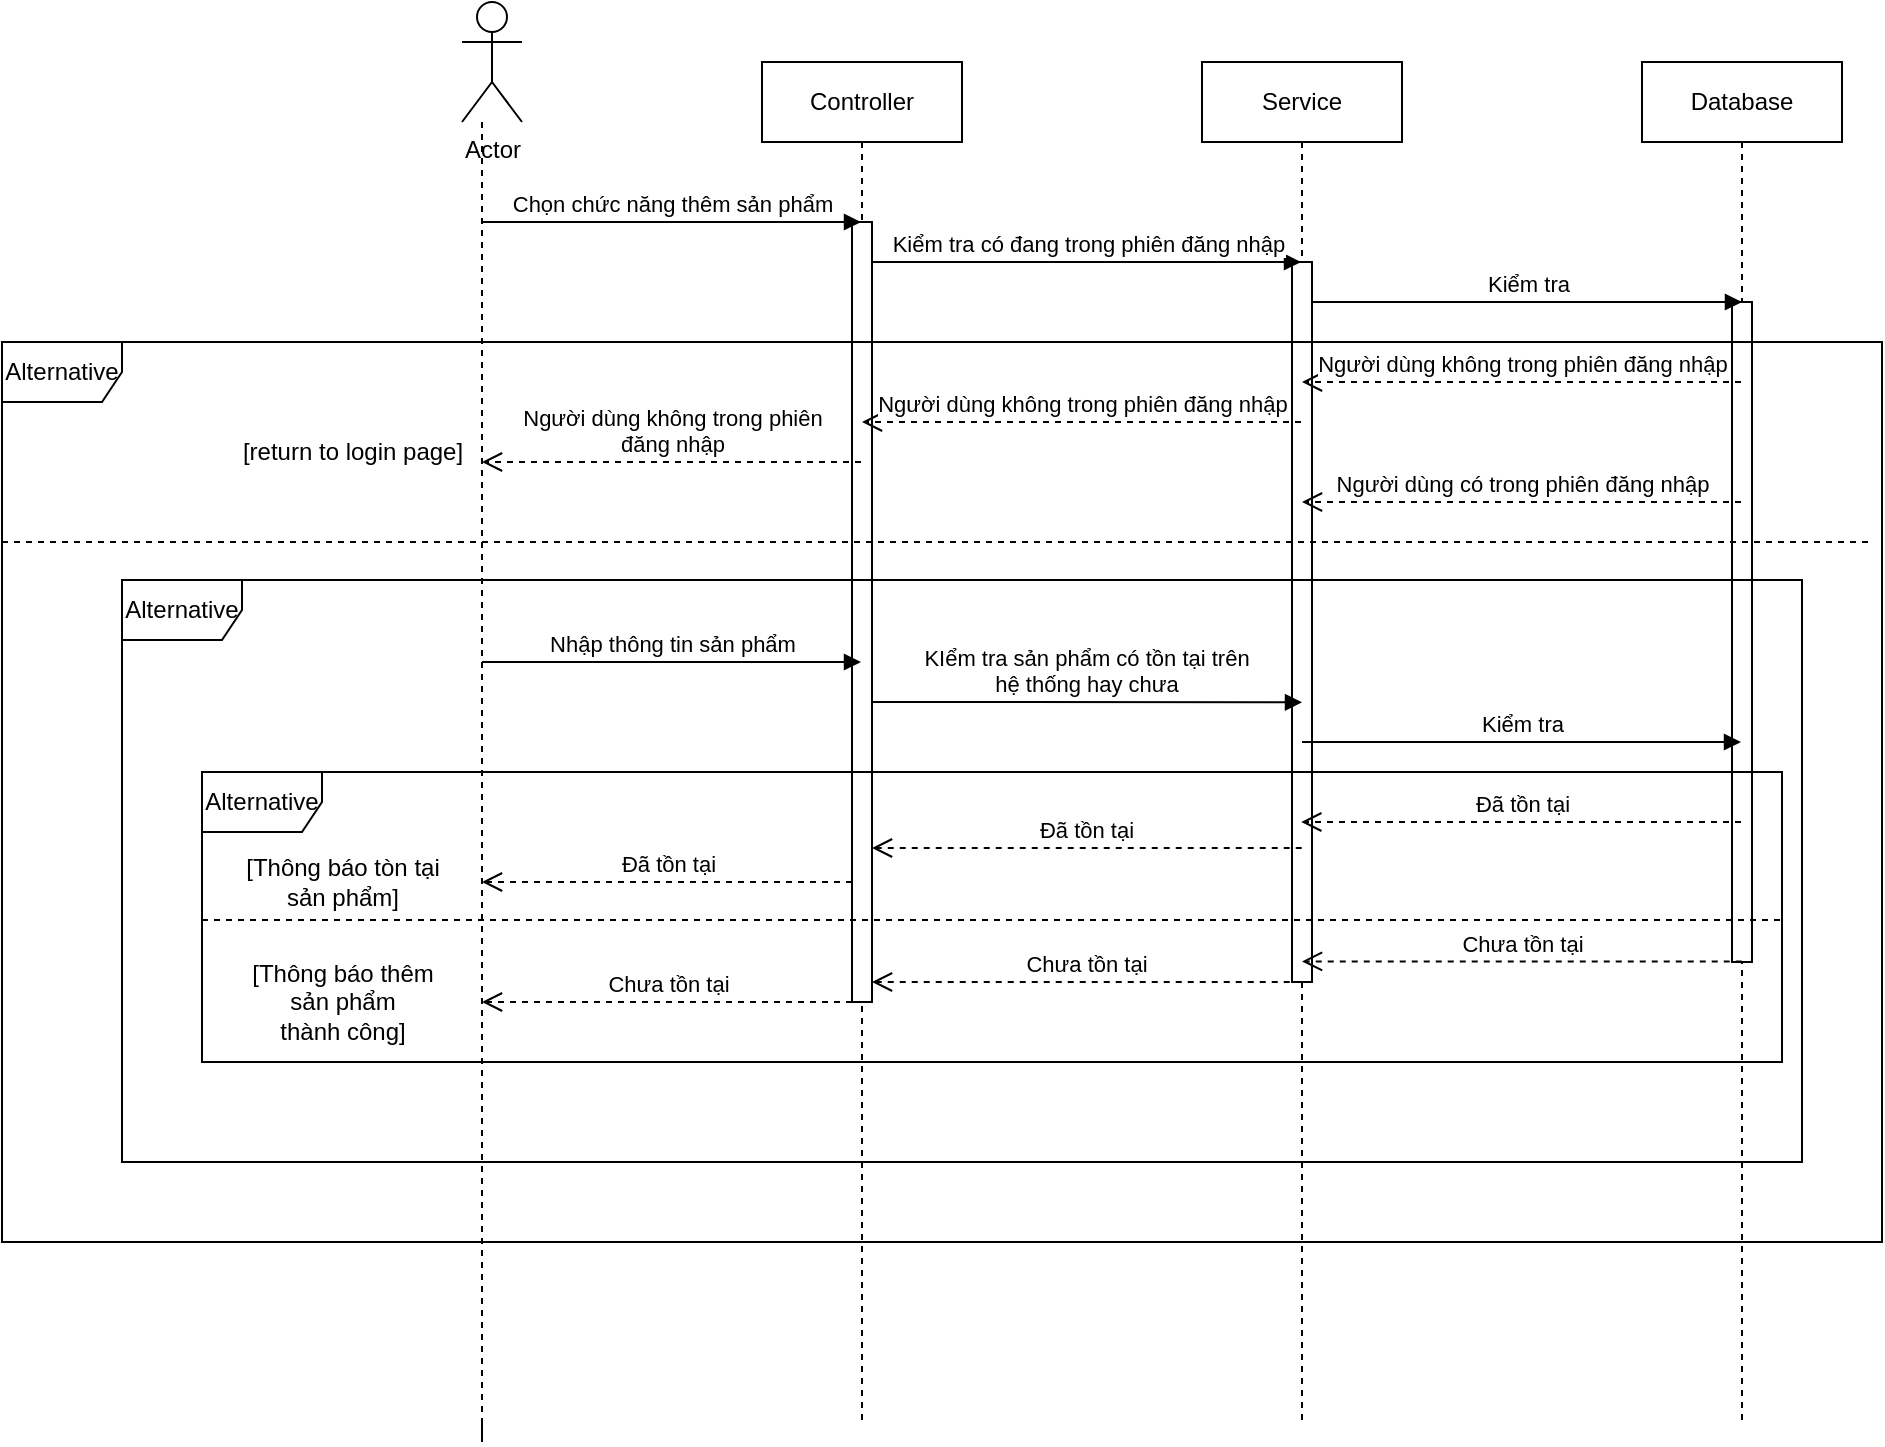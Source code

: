 <mxfile version="26.2.2">
  <diagram name="Page-1" id="dm-sqkfzcQsFfjxLKQQy">
    <mxGraphModel dx="1989" dy="571" grid="1" gridSize="10" guides="1" tooltips="1" connect="1" arrows="1" fold="1" page="1" pageScale="1" pageWidth="850" pageHeight="1100" math="0" shadow="0">
      <root>
        <mxCell id="0" />
        <mxCell id="1" parent="0" />
        <mxCell id="XnJzxSWm1YSVG15wzcQ_-61" value="Controller" style="shape=umlLifeline;perimeter=lifelinePerimeter;whiteSpace=wrap;html=1;container=1;dropTarget=0;collapsible=0;recursiveResize=0;outlineConnect=0;portConstraint=eastwest;newEdgeStyle={&quot;curved&quot;:0,&quot;rounded&quot;:0};" parent="1" vertex="1">
          <mxGeometry x="-150" y="190" width="100" height="680" as="geometry" />
        </mxCell>
        <mxCell id="XnJzxSWm1YSVG15wzcQ_-62" value="" style="html=1;points=[[0,0,0,0,5],[0,1,0,0,-5],[1,0,0,0,5],[1,1,0,0,-5]];perimeter=orthogonalPerimeter;outlineConnect=0;targetShapes=umlLifeline;portConstraint=eastwest;newEdgeStyle={&quot;curved&quot;:0,&quot;rounded&quot;:0};" parent="XnJzxSWm1YSVG15wzcQ_-61" vertex="1">
          <mxGeometry x="45" y="80" width="10" height="390" as="geometry" />
        </mxCell>
        <mxCell id="XnJzxSWm1YSVG15wzcQ_-63" style="edgeStyle=orthogonalEdgeStyle;rounded=0;orthogonalLoop=1;jettySize=auto;html=1;dashed=1;endArrow=none;startFill=0;" parent="1" source="XnJzxSWm1YSVG15wzcQ_-64" edge="1">
          <mxGeometry relative="1" as="geometry">
            <mxPoint x="-290" y="870" as="targetPoint" />
            <Array as="points">
              <mxPoint x="-290" y="880" />
              <mxPoint x="-290" y="880" />
            </Array>
          </mxGeometry>
        </mxCell>
        <mxCell id="XnJzxSWm1YSVG15wzcQ_-64" value="Actor" style="shape=umlActor;verticalLabelPosition=bottom;verticalAlign=top;html=1;" parent="1" vertex="1">
          <mxGeometry x="-300" y="160" width="30" height="60" as="geometry" />
        </mxCell>
        <mxCell id="XnJzxSWm1YSVG15wzcQ_-65" value="Service" style="shape=umlLifeline;perimeter=lifelinePerimeter;whiteSpace=wrap;html=1;container=1;dropTarget=0;collapsible=0;recursiveResize=0;outlineConnect=0;portConstraint=eastwest;newEdgeStyle={&quot;curved&quot;:0,&quot;rounded&quot;:0};" parent="1" vertex="1">
          <mxGeometry x="70" y="190" width="100" height="680" as="geometry" />
        </mxCell>
        <mxCell id="XnJzxSWm1YSVG15wzcQ_-66" value="" style="html=1;points=[[0,0,0,0,5],[0,1,0,0,-5],[1,0,0,0,5],[1,1,0,0,-5]];perimeter=orthogonalPerimeter;outlineConnect=0;targetShapes=umlLifeline;portConstraint=eastwest;newEdgeStyle={&quot;curved&quot;:0,&quot;rounded&quot;:0};" parent="XnJzxSWm1YSVG15wzcQ_-65" vertex="1">
          <mxGeometry x="45" y="100" width="10" height="360" as="geometry" />
        </mxCell>
        <mxCell id="XnJzxSWm1YSVG15wzcQ_-67" value="Database" style="shape=umlLifeline;perimeter=lifelinePerimeter;whiteSpace=wrap;html=1;container=1;dropTarget=0;collapsible=0;recursiveResize=0;outlineConnect=0;portConstraint=eastwest;newEdgeStyle={&quot;curved&quot;:0,&quot;rounded&quot;:0};" parent="1" vertex="1">
          <mxGeometry x="290" y="190" width="100" height="680" as="geometry" />
        </mxCell>
        <mxCell id="XnJzxSWm1YSVG15wzcQ_-68" value="" style="html=1;points=[[0,0,0,0,5],[0,1,0,0,-5],[1,0,0,0,5],[1,1,0,0,-5]];perimeter=orthogonalPerimeter;outlineConnect=0;targetShapes=umlLifeline;portConstraint=eastwest;newEdgeStyle={&quot;curved&quot;:0,&quot;rounded&quot;:0};" parent="XnJzxSWm1YSVG15wzcQ_-67" vertex="1">
          <mxGeometry x="45" y="120" width="10" height="330" as="geometry" />
        </mxCell>
        <mxCell id="XnJzxSWm1YSVG15wzcQ_-69" value="Chọn chức năng thêm sản phẩm" style="html=1;verticalAlign=bottom;endArrow=block;curved=0;rounded=0;" parent="1" edge="1">
          <mxGeometry width="80" relative="1" as="geometry">
            <mxPoint x="-290" y="270" as="sourcePoint" />
            <mxPoint x="-100.5" y="270" as="targetPoint" />
            <Array as="points">
              <mxPoint x="-220" y="270" />
            </Array>
          </mxGeometry>
        </mxCell>
        <mxCell id="XnJzxSWm1YSVG15wzcQ_-70" value="Kiểm tra có đang trong phiên đăng nhập" style="html=1;verticalAlign=bottom;endArrow=block;curved=0;rounded=0;" parent="1" source="XnJzxSWm1YSVG15wzcQ_-62" target="XnJzxSWm1YSVG15wzcQ_-65" edge="1">
          <mxGeometry width="80" relative="1" as="geometry">
            <mxPoint x="-80" y="290" as="sourcePoint" />
            <mxPoint x="89.5" y="290" as="targetPoint" />
            <Array as="points">
              <mxPoint x="-30" y="290" />
            </Array>
          </mxGeometry>
        </mxCell>
        <mxCell id="XnJzxSWm1YSVG15wzcQ_-71" value="Kiểm tra" style="html=1;verticalAlign=bottom;endArrow=block;curved=0;rounded=0;" parent="1" source="XnJzxSWm1YSVG15wzcQ_-66" edge="1">
          <mxGeometry width="80" relative="1" as="geometry">
            <mxPoint x="130" y="310" as="sourcePoint" />
            <mxPoint x="340" y="310" as="targetPoint" />
            <Array as="points">
              <mxPoint x="190" y="310" />
            </Array>
          </mxGeometry>
        </mxCell>
        <mxCell id="XnJzxSWm1YSVG15wzcQ_-72" value="Người dùng không trong phiên đăng nhập" style="html=1;verticalAlign=bottom;endArrow=open;dashed=1;endSize=8;curved=0;rounded=0;" parent="1" edge="1">
          <mxGeometry relative="1" as="geometry">
            <mxPoint x="339.5" y="350" as="sourcePoint" />
            <mxPoint x="120" y="350" as="targetPoint" />
          </mxGeometry>
        </mxCell>
        <mxCell id="XnJzxSWm1YSVG15wzcQ_-73" value="Người dùng không trong phiên đăng nhập" style="html=1;verticalAlign=bottom;endArrow=open;dashed=1;endSize=8;curved=0;rounded=0;" parent="1" edge="1">
          <mxGeometry relative="1" as="geometry">
            <mxPoint x="119.5" y="370" as="sourcePoint" />
            <mxPoint x="-100" y="370" as="targetPoint" />
          </mxGeometry>
        </mxCell>
        <mxCell id="XnJzxSWm1YSVG15wzcQ_-74" value="Người dùng không trong phiên&lt;div&gt;đăng nhập&lt;/div&gt;" style="html=1;verticalAlign=bottom;endArrow=open;dashed=1;endSize=8;curved=0;rounded=0;" parent="1" edge="1">
          <mxGeometry relative="1" as="geometry">
            <mxPoint x="-100.5" y="390" as="sourcePoint" />
            <mxPoint x="-290" y="390" as="targetPoint" />
          </mxGeometry>
        </mxCell>
        <mxCell id="XnJzxSWm1YSVG15wzcQ_-75" value="Alternative" style="shape=umlFrame;whiteSpace=wrap;html=1;pointerEvents=0;" parent="1" vertex="1">
          <mxGeometry x="-530" y="330" width="940" height="450" as="geometry" />
        </mxCell>
        <mxCell id="XnJzxSWm1YSVG15wzcQ_-76" value="[return to login page]" style="text;html=1;align=center;verticalAlign=middle;resizable=0;points=[];autosize=1;strokeColor=none;fillColor=none;" parent="1" vertex="1">
          <mxGeometry x="-420" y="370" width="130" height="30" as="geometry" />
        </mxCell>
        <mxCell id="XnJzxSWm1YSVG15wzcQ_-77" value="" style="line;strokeWidth=1;fillColor=none;align=left;verticalAlign=middle;spacingTop=-1;spacingLeft=3;spacingRight=3;rotatable=0;labelPosition=right;points=[];portConstraint=eastwest;strokeColor=inherit;dashed=1;" parent="1" vertex="1">
          <mxGeometry x="-530" y="426" width="935" height="8" as="geometry" />
        </mxCell>
        <mxCell id="XnJzxSWm1YSVG15wzcQ_-78" value="Người dùng có trong phiên đăng nhập" style="html=1;verticalAlign=bottom;endArrow=open;dashed=1;endSize=8;curved=0;rounded=0;" parent="1" source="XnJzxSWm1YSVG15wzcQ_-67" edge="1">
          <mxGeometry relative="1" as="geometry">
            <mxPoint x="200" y="410" as="sourcePoint" />
            <mxPoint x="120" y="410" as="targetPoint" />
          </mxGeometry>
        </mxCell>
        <mxCell id="XnJzxSWm1YSVG15wzcQ_-79" value="Alternative" style="shape=umlFrame;whiteSpace=wrap;html=1;pointerEvents=0;" parent="1" vertex="1">
          <mxGeometry x="-470" y="449" width="840" height="291" as="geometry" />
        </mxCell>
        <mxCell id="XnJzxSWm1YSVG15wzcQ_-80" value="Nhập thông tin sản phẩm" style="html=1;verticalAlign=bottom;endArrow=block;curved=0;rounded=0;" parent="1" edge="1">
          <mxGeometry x="0.003" width="80" relative="1" as="geometry">
            <mxPoint x="-290" y="490" as="sourcePoint" />
            <mxPoint x="-100.5" y="490" as="targetPoint" />
            <Array as="points">
              <mxPoint x="-210" y="490" />
            </Array>
            <mxPoint as="offset" />
          </mxGeometry>
        </mxCell>
        <mxCell id="XnJzxSWm1YSVG15wzcQ_-81" value="KIểm tra sản phẩm có tồn tại trên&lt;div&gt;hệ thống hay chưa&lt;/div&gt;" style="html=1;verticalAlign=bottom;endArrow=block;curved=0;rounded=0;entryX=0.5;entryY=0.493;entryDx=0;entryDy=0;entryPerimeter=0;" parent="1" edge="1">
          <mxGeometry width="80" relative="1" as="geometry">
            <mxPoint x="-95" y="510" as="sourcePoint" />
            <mxPoint x="120" y="510.17" as="targetPoint" />
            <Array as="points">
              <mxPoint x="-50" y="510" />
            </Array>
          </mxGeometry>
        </mxCell>
        <mxCell id="XnJzxSWm1YSVG15wzcQ_-82" value="Kiểm tra" style="html=1;verticalAlign=bottom;endArrow=block;curved=0;rounded=0;" parent="1" edge="1">
          <mxGeometry width="80" relative="1" as="geometry">
            <mxPoint x="120" y="530" as="sourcePoint" />
            <mxPoint x="339.5" y="530" as="targetPoint" />
            <Array as="points">
              <mxPoint x="185" y="530" />
            </Array>
          </mxGeometry>
        </mxCell>
        <mxCell id="XnJzxSWm1YSVG15wzcQ_-83" value="Alternative" style="shape=umlFrame;whiteSpace=wrap;html=1;pointerEvents=0;" parent="1" vertex="1">
          <mxGeometry x="-430" y="545" width="790" height="145" as="geometry" />
        </mxCell>
        <mxCell id="XnJzxSWm1YSVG15wzcQ_-84" value="Đã tồn tại" style="html=1;verticalAlign=bottom;endArrow=open;dashed=1;endSize=8;curved=0;rounded=0;" parent="1" edge="1">
          <mxGeometry relative="1" as="geometry">
            <mxPoint x="339.5" y="570" as="sourcePoint" />
            <mxPoint x="119.63" y="570" as="targetPoint" />
          </mxGeometry>
        </mxCell>
        <mxCell id="XnJzxSWm1YSVG15wzcQ_-85" value="Đã tồn tại" style="html=1;verticalAlign=bottom;endArrow=open;dashed=1;endSize=8;curved=0;rounded=0;" parent="1" edge="1">
          <mxGeometry relative="1" as="geometry">
            <mxPoint x="119.87" y="583" as="sourcePoint" />
            <mxPoint x="-95" y="583" as="targetPoint" />
          </mxGeometry>
        </mxCell>
        <mxCell id="XnJzxSWm1YSVG15wzcQ_-86" value="Đã tồn tại" style="html=1;verticalAlign=bottom;endArrow=open;dashed=1;endSize=8;curved=0;rounded=0;" parent="1" source="XnJzxSWm1YSVG15wzcQ_-62" edge="1">
          <mxGeometry relative="1" as="geometry">
            <mxPoint x="-130" y="600" as="sourcePoint" />
            <mxPoint x="-290.0" y="600" as="targetPoint" />
          </mxGeometry>
        </mxCell>
        <mxCell id="XnJzxSWm1YSVG15wzcQ_-87" value="[Thông báo tòn tại&lt;div&gt;sản phẩm]&lt;/div&gt;" style="text;html=1;align=center;verticalAlign=middle;resizable=0;points=[];autosize=1;strokeColor=none;fillColor=none;" parent="1" vertex="1">
          <mxGeometry x="-420" y="580" width="120" height="40" as="geometry" />
        </mxCell>
        <mxCell id="XnJzxSWm1YSVG15wzcQ_-88" value="" style="line;strokeWidth=1;fillColor=none;align=left;verticalAlign=middle;spacingTop=-1;spacingLeft=3;spacingRight=3;rotatable=0;labelPosition=right;points=[];portConstraint=eastwest;strokeColor=inherit;dashed=1;" parent="1" vertex="1">
          <mxGeometry x="-430" y="615" width="790" height="8" as="geometry" />
        </mxCell>
        <mxCell id="XnJzxSWm1YSVG15wzcQ_-89" value="Chưa tồn tại" style="html=1;verticalAlign=bottom;endArrow=open;dashed=1;endSize=8;curved=0;rounded=0;" parent="1" edge="1">
          <mxGeometry relative="1" as="geometry">
            <mxPoint x="339.87" y="639.7" as="sourcePoint" />
            <mxPoint x="120.0" y="639.7" as="targetPoint" />
          </mxGeometry>
        </mxCell>
        <mxCell id="XnJzxSWm1YSVG15wzcQ_-90" value="Chưa tồn tại" style="html=1;verticalAlign=bottom;endArrow=open;dashed=1;endSize=8;curved=0;rounded=0;" parent="1" target="XnJzxSWm1YSVG15wzcQ_-62" edge="1">
          <mxGeometry relative="1" as="geometry">
            <mxPoint x="119.87" y="650" as="sourcePoint" />
            <mxPoint x="-90" y="650" as="targetPoint" />
          </mxGeometry>
        </mxCell>
        <mxCell id="XnJzxSWm1YSVG15wzcQ_-91" value="Chưa tồn tại" style="html=1;verticalAlign=bottom;endArrow=open;dashed=1;endSize=8;curved=0;rounded=0;" parent="1" edge="1">
          <mxGeometry relative="1" as="geometry">
            <mxPoint x="-105" y="660" as="sourcePoint" />
            <mxPoint x="-290" y="660" as="targetPoint" />
          </mxGeometry>
        </mxCell>
        <mxCell id="XnJzxSWm1YSVG15wzcQ_-92" value="[Thông báo thêm&lt;div&gt;sản phẩm&lt;/div&gt;&lt;div&gt;thành công]&lt;/div&gt;" style="text;html=1;align=center;verticalAlign=middle;resizable=0;points=[];autosize=1;strokeColor=none;fillColor=none;" parent="1" vertex="1">
          <mxGeometry x="-415" y="630" width="110" height="60" as="geometry" />
        </mxCell>
      </root>
    </mxGraphModel>
  </diagram>
</mxfile>
